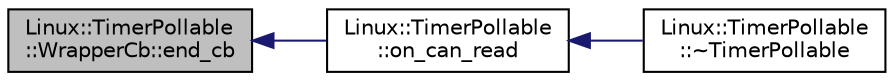 digraph "Linux::TimerPollable::WrapperCb::end_cb"
{
 // INTERACTIVE_SVG=YES
  edge [fontname="Helvetica",fontsize="10",labelfontname="Helvetica",labelfontsize="10"];
  node [fontname="Helvetica",fontsize="10",shape=record];
  rankdir="LR";
  Node1 [label="Linux::TimerPollable\l::WrapperCb::end_cb",height=0.2,width=0.4,color="black", fillcolor="grey75", style="filled", fontcolor="black"];
  Node1 -> Node2 [dir="back",color="midnightblue",fontsize="10",style="solid",fontname="Helvetica"];
  Node2 [label="Linux::TimerPollable\l::on_can_read",height=0.2,width=0.4,color="black", fillcolor="white", style="filled",URL="$classLinux_1_1TimerPollable.html#a8e5f600acc00189e6d0a86b9abc8095d"];
  Node2 -> Node3 [dir="back",color="midnightblue",fontsize="10",style="solid",fontname="Helvetica"];
  Node3 [label="Linux::TimerPollable\l::~TimerPollable",height=0.2,width=0.4,color="black", fillcolor="white", style="filled",URL="$classLinux_1_1TimerPollable.html#adf9f9ad1bb7b82471da0c5b6ded5d243"];
}
